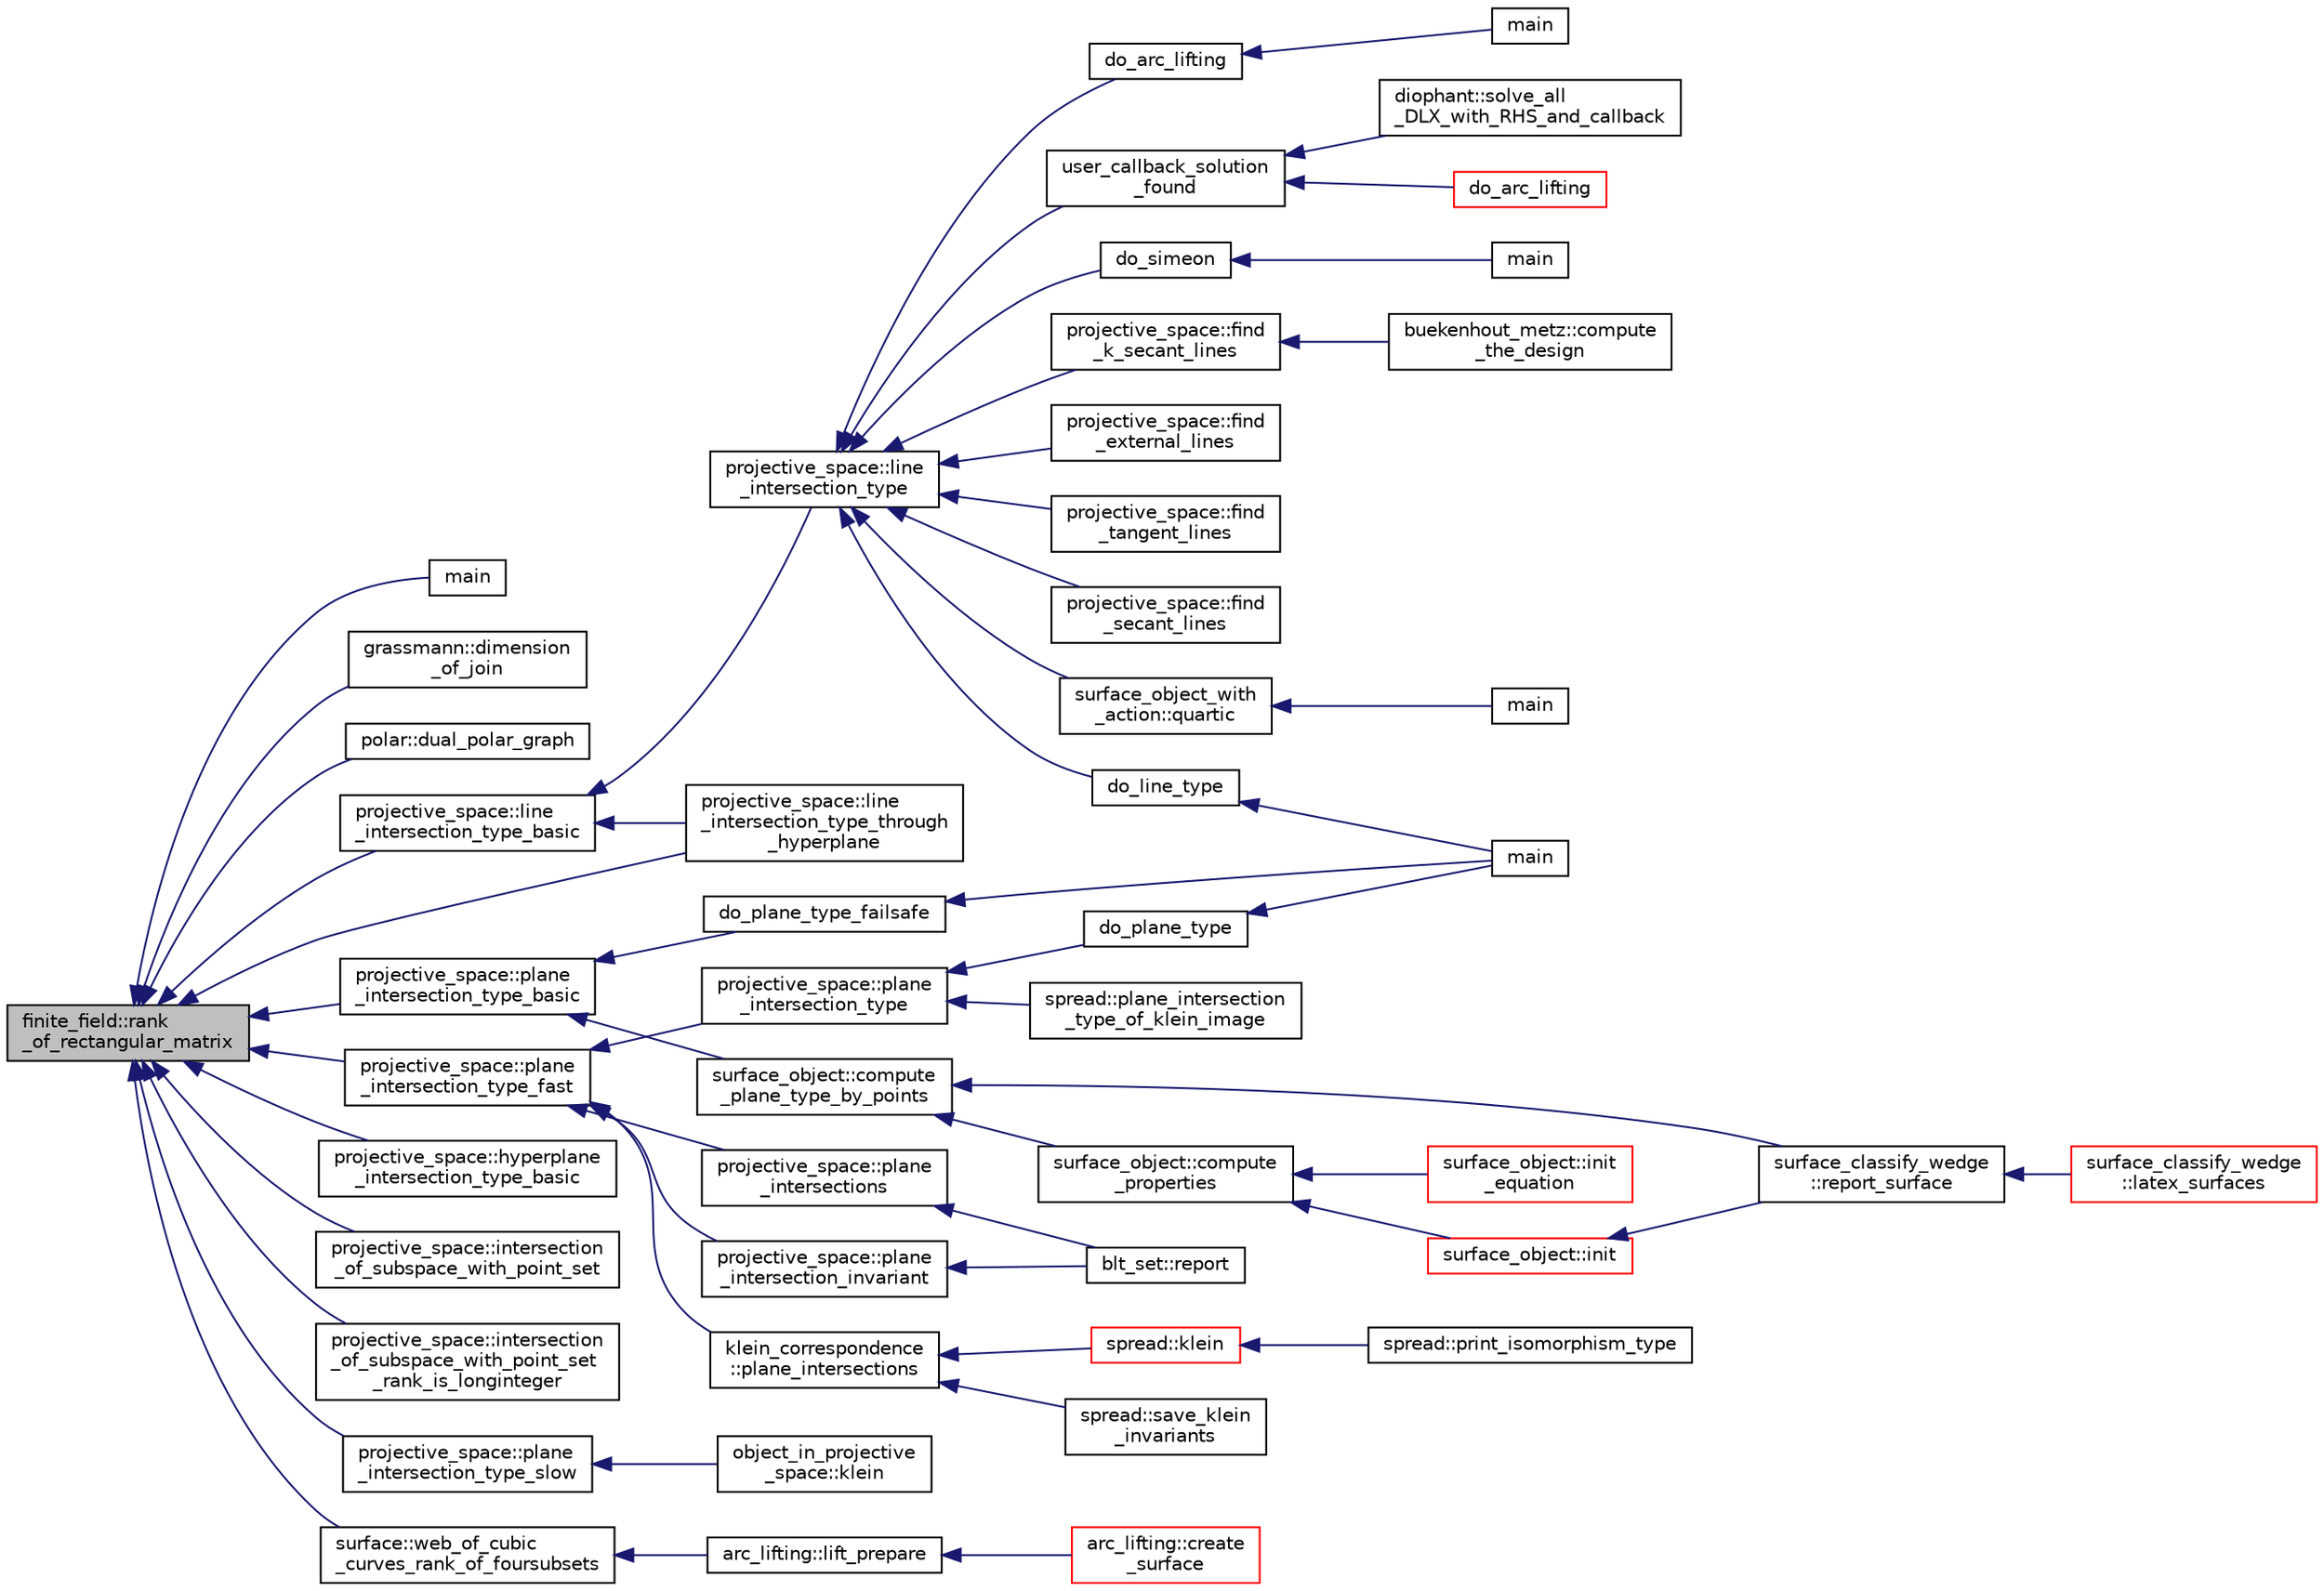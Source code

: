 digraph "finite_field::rank_of_rectangular_matrix"
{
  edge [fontname="Helvetica",fontsize="10",labelfontname="Helvetica",labelfontsize="10"];
  node [fontname="Helvetica",fontsize="10",shape=record];
  rankdir="LR";
  Node17212 [label="finite_field::rank\l_of_rectangular_matrix",height=0.2,width=0.4,color="black", fillcolor="grey75", style="filled", fontcolor="black"];
  Node17212 -> Node17213 [dir="back",color="midnightblue",fontsize="10",style="solid",fontname="Helvetica"];
  Node17213 [label="main",height=0.2,width=0.4,color="black", fillcolor="white", style="filled",URL="$dd/d33/apps_2combinatorics_2grassmann_8_c.html#a3c04138a5bfe5d72780bb7e82a18e627"];
  Node17212 -> Node17214 [dir="back",color="midnightblue",fontsize="10",style="solid",fontname="Helvetica"];
  Node17214 [label="grassmann::dimension\l_of_join",height=0.2,width=0.4,color="black", fillcolor="white", style="filled",URL="$df/d02/classgrassmann.html#a9c98ddbb06e5cd89e97c6662172bf5c8"];
  Node17212 -> Node17215 [dir="back",color="midnightblue",fontsize="10",style="solid",fontname="Helvetica"];
  Node17215 [label="polar::dual_polar_graph",height=0.2,width=0.4,color="black", fillcolor="white", style="filled",URL="$da/d1c/classpolar.html#a6e5e2b0d9d3447cac72cb82ce3d2e9e5"];
  Node17212 -> Node17216 [dir="back",color="midnightblue",fontsize="10",style="solid",fontname="Helvetica"];
  Node17216 [label="projective_space::line\l_intersection_type_basic",height=0.2,width=0.4,color="black", fillcolor="white", style="filled",URL="$d2/d17/classprojective__space.html#ad9a11792e1a91a598976cf41ebdd8bd3"];
  Node17216 -> Node17217 [dir="back",color="midnightblue",fontsize="10",style="solid",fontname="Helvetica"];
  Node17217 [label="projective_space::line\l_intersection_type",height=0.2,width=0.4,color="black", fillcolor="white", style="filled",URL="$d2/d17/classprojective__space.html#af35b6d402c45793a77b8ebc9e7c3985e"];
  Node17217 -> Node17218 [dir="back",color="midnightblue",fontsize="10",style="solid",fontname="Helvetica"];
  Node17218 [label="do_arc_lifting",height=0.2,width=0.4,color="black", fillcolor="white", style="filled",URL="$d5/d9e/arcs__orderly_8_c.html#a7367bc544c290322bdbd4545388a27a8"];
  Node17218 -> Node17219 [dir="back",color="midnightblue",fontsize="10",style="solid",fontname="Helvetica"];
  Node17219 [label="main",height=0.2,width=0.4,color="black", fillcolor="white", style="filled",URL="$d5/d9e/arcs__orderly_8_c.html#a3c04138a5bfe5d72780bb7e82a18e627"];
  Node17217 -> Node17220 [dir="back",color="midnightblue",fontsize="10",style="solid",fontname="Helvetica"];
  Node17220 [label="user_callback_solution\l_found",height=0.2,width=0.4,color="black", fillcolor="white", style="filled",URL="$d2/dd6/k__arc__lifting_8_c.html#aae70f58c3ef18694815b8f53b6ecbe05"];
  Node17220 -> Node17221 [dir="back",color="midnightblue",fontsize="10",style="solid",fontname="Helvetica"];
  Node17221 [label="do_arc_lifting",height=0.2,width=0.4,color="red", fillcolor="white", style="filled",URL="$d2/dd6/k__arc__lifting_8_c.html#a9dd2186104f15f40ba5f5d415f4c2976"];
  Node17220 -> Node17224 [dir="back",color="midnightblue",fontsize="10",style="solid",fontname="Helvetica"];
  Node17224 [label="diophant::solve_all\l_DLX_with_RHS_and_callback",height=0.2,width=0.4,color="black", fillcolor="white", style="filled",URL="$d7/d9c/classdiophant.html#acdd512e26ee214803439e24f24fd9805"];
  Node17217 -> Node17225 [dir="back",color="midnightblue",fontsize="10",style="solid",fontname="Helvetica"];
  Node17225 [label="do_simeon",height=0.2,width=0.4,color="black", fillcolor="white", style="filled",URL="$d5/d13/simeon_8_c.html#a36cf3f9cb484fa44da7a7dfcbe9385d0"];
  Node17225 -> Node17226 [dir="back",color="midnightblue",fontsize="10",style="solid",fontname="Helvetica"];
  Node17226 [label="main",height=0.2,width=0.4,color="black", fillcolor="white", style="filled",URL="$d5/d13/simeon_8_c.html#ae66f6b31b5ad750f1fe042a706a4e3d4"];
  Node17217 -> Node17227 [dir="back",color="midnightblue",fontsize="10",style="solid",fontname="Helvetica"];
  Node17227 [label="do_line_type",height=0.2,width=0.4,color="black", fillcolor="white", style="filled",URL="$d4/d67/geometry_8h.html#a56d3becea533e33d94f5f83cf2f77d56"];
  Node17227 -> Node17228 [dir="back",color="midnightblue",fontsize="10",style="solid",fontname="Helvetica"];
  Node17228 [label="main",height=0.2,width=0.4,color="black", fillcolor="white", style="filled",URL="$d0/d2f/process_8_c.html#a3c04138a5bfe5d72780bb7e82a18e627"];
  Node17217 -> Node17229 [dir="back",color="midnightblue",fontsize="10",style="solid",fontname="Helvetica"];
  Node17229 [label="projective_space::find\l_external_lines",height=0.2,width=0.4,color="black", fillcolor="white", style="filled",URL="$d2/d17/classprojective__space.html#a2adc12b7ccc61af67d59406a8cb0cb31"];
  Node17217 -> Node17230 [dir="back",color="midnightblue",fontsize="10",style="solid",fontname="Helvetica"];
  Node17230 [label="projective_space::find\l_tangent_lines",height=0.2,width=0.4,color="black", fillcolor="white", style="filled",URL="$d2/d17/classprojective__space.html#aafad8f113cd484b5af556546c9159b8d"];
  Node17217 -> Node17231 [dir="back",color="midnightblue",fontsize="10",style="solid",fontname="Helvetica"];
  Node17231 [label="projective_space::find\l_secant_lines",height=0.2,width=0.4,color="black", fillcolor="white", style="filled",URL="$d2/d17/classprojective__space.html#aeea055d57a5df64b2a2038c68f456d45"];
  Node17217 -> Node17232 [dir="back",color="midnightblue",fontsize="10",style="solid",fontname="Helvetica"];
  Node17232 [label="projective_space::find\l_k_secant_lines",height=0.2,width=0.4,color="black", fillcolor="white", style="filled",URL="$d2/d17/classprojective__space.html#afe69446156086fa463ffa93676f00f91"];
  Node17232 -> Node17233 [dir="back",color="midnightblue",fontsize="10",style="solid",fontname="Helvetica"];
  Node17233 [label="buekenhout_metz::compute\l_the_design",height=0.2,width=0.4,color="black", fillcolor="white", style="filled",URL="$d8/d98/classbuekenhout__metz.html#a4256a0fe0a3ace089014a54f2cd6cab6"];
  Node17217 -> Node17234 [dir="back",color="midnightblue",fontsize="10",style="solid",fontname="Helvetica"];
  Node17234 [label="surface_object_with\l_action::quartic",height=0.2,width=0.4,color="black", fillcolor="white", style="filled",URL="$db/d28/classsurface__object__with__action.html#a0143b698eb050332a79ed95f7d274ada"];
  Node17234 -> Node17235 [dir="back",color="midnightblue",fontsize="10",style="solid",fontname="Helvetica"];
  Node17235 [label="main",height=0.2,width=0.4,color="black", fillcolor="white", style="filled",URL="$d2/dfa/create__surface__main_8_c.html#a217dbf8b442f20279ea00b898af96f52"];
  Node17216 -> Node17236 [dir="back",color="midnightblue",fontsize="10",style="solid",fontname="Helvetica"];
  Node17236 [label="projective_space::line\l_intersection_type_through\l_hyperplane",height=0.2,width=0.4,color="black", fillcolor="white", style="filled",URL="$d2/d17/classprojective__space.html#abf3cf01a1bbb77cd0296b051d86c842a"];
  Node17212 -> Node17236 [dir="back",color="midnightblue",fontsize="10",style="solid",fontname="Helvetica"];
  Node17212 -> Node17237 [dir="back",color="midnightblue",fontsize="10",style="solid",fontname="Helvetica"];
  Node17237 [label="projective_space::plane\l_intersection_type_basic",height=0.2,width=0.4,color="black", fillcolor="white", style="filled",URL="$d2/d17/classprojective__space.html#a4aa1e4b6e6c767dbab64cc21aceafd3c"];
  Node17237 -> Node17238 [dir="back",color="midnightblue",fontsize="10",style="solid",fontname="Helvetica"];
  Node17238 [label="do_plane_type_failsafe",height=0.2,width=0.4,color="black", fillcolor="white", style="filled",URL="$d4/d67/geometry_8h.html#a794cf923c790d164c5ac454a2ea3ce66"];
  Node17238 -> Node17228 [dir="back",color="midnightblue",fontsize="10",style="solid",fontname="Helvetica"];
  Node17237 -> Node17239 [dir="back",color="midnightblue",fontsize="10",style="solid",fontname="Helvetica"];
  Node17239 [label="surface_object::compute\l_plane_type_by_points",height=0.2,width=0.4,color="black", fillcolor="white", style="filled",URL="$df/df8/classsurface__object.html#a7ad585c88d5c8278850d5f4c9281798c"];
  Node17239 -> Node17240 [dir="back",color="midnightblue",fontsize="10",style="solid",fontname="Helvetica"];
  Node17240 [label="surface_object::compute\l_properties",height=0.2,width=0.4,color="black", fillcolor="white", style="filled",URL="$df/df8/classsurface__object.html#ad6c02c3c1432f8adfe49932041ce1b20"];
  Node17240 -> Node17241 [dir="back",color="midnightblue",fontsize="10",style="solid",fontname="Helvetica"];
  Node17241 [label="surface_object::init\l_equation",height=0.2,width=0.4,color="red", fillcolor="white", style="filled",URL="$df/df8/classsurface__object.html#afd4f4d1accbf361897374bd18d571913"];
  Node17240 -> Node17246 [dir="back",color="midnightblue",fontsize="10",style="solid",fontname="Helvetica"];
  Node17246 [label="surface_object::init",height=0.2,width=0.4,color="red", fillcolor="white", style="filled",URL="$df/df8/classsurface__object.html#ae51d9ac0a3853bc07908ac48ffa6e0d2"];
  Node17246 -> Node17247 [dir="back",color="midnightblue",fontsize="10",style="solid",fontname="Helvetica"];
  Node17247 [label="surface_classify_wedge\l::report_surface",height=0.2,width=0.4,color="black", fillcolor="white", style="filled",URL="$d7/d5c/classsurface__classify__wedge.html#ad577d435c4726d0a35c10b2f8d4ed00c"];
  Node17247 -> Node17248 [dir="back",color="midnightblue",fontsize="10",style="solid",fontname="Helvetica"];
  Node17248 [label="surface_classify_wedge\l::latex_surfaces",height=0.2,width=0.4,color="red", fillcolor="white", style="filled",URL="$d7/d5c/classsurface__classify__wedge.html#a5698763ece48d6f0a605527ca62429c5"];
  Node17239 -> Node17247 [dir="back",color="midnightblue",fontsize="10",style="solid",fontname="Helvetica"];
  Node17212 -> Node17251 [dir="back",color="midnightblue",fontsize="10",style="solid",fontname="Helvetica"];
  Node17251 [label="projective_space::hyperplane\l_intersection_type_basic",height=0.2,width=0.4,color="black", fillcolor="white", style="filled",URL="$d2/d17/classprojective__space.html#ac2a88aaab23b53c01b5ca11f75356b11"];
  Node17212 -> Node17252 [dir="back",color="midnightblue",fontsize="10",style="solid",fontname="Helvetica"];
  Node17252 [label="projective_space::intersection\l_of_subspace_with_point_set",height=0.2,width=0.4,color="black", fillcolor="white", style="filled",URL="$d2/d17/classprojective__space.html#a6bc7d77bb5676fd0ff22065ed6253d8b"];
  Node17212 -> Node17253 [dir="back",color="midnightblue",fontsize="10",style="solid",fontname="Helvetica"];
  Node17253 [label="projective_space::intersection\l_of_subspace_with_point_set\l_rank_is_longinteger",height=0.2,width=0.4,color="black", fillcolor="white", style="filled",URL="$d2/d17/classprojective__space.html#afd482c5fb30b0367fe9b0463dc085282"];
  Node17212 -> Node17254 [dir="back",color="midnightblue",fontsize="10",style="solid",fontname="Helvetica"];
  Node17254 [label="projective_space::plane\l_intersection_type_slow",height=0.2,width=0.4,color="black", fillcolor="white", style="filled",URL="$d2/d17/classprojective__space.html#aaa6ad6d1120268b5abd1ac2c01150b76"];
  Node17254 -> Node17255 [dir="back",color="midnightblue",fontsize="10",style="solid",fontname="Helvetica"];
  Node17255 [label="object_in_projective\l_space::klein",height=0.2,width=0.4,color="black", fillcolor="white", style="filled",URL="$d7/d08/classobject__in__projective__space.html#a5b8beb58d83a6c274b2b8bd2c4e176c1"];
  Node17212 -> Node17256 [dir="back",color="midnightblue",fontsize="10",style="solid",fontname="Helvetica"];
  Node17256 [label="projective_space::plane\l_intersection_type_fast",height=0.2,width=0.4,color="black", fillcolor="white", style="filled",URL="$d2/d17/classprojective__space.html#ac67be7eb594ae22dc8f1e5235f341d2d"];
  Node17256 -> Node17257 [dir="back",color="midnightblue",fontsize="10",style="solid",fontname="Helvetica"];
  Node17257 [label="klein_correspondence\l::plane_intersections",height=0.2,width=0.4,color="black", fillcolor="white", style="filled",URL="$d7/d99/classklein__correspondence.html#a561aa0d3a66d19a10f9945561a5880b5"];
  Node17257 -> Node17258 [dir="back",color="midnightblue",fontsize="10",style="solid",fontname="Helvetica"];
  Node17258 [label="spread::save_klein\l_invariants",height=0.2,width=0.4,color="black", fillcolor="white", style="filled",URL="$da/dc1/classspread.html#af3b0d52e28dec3d6b495e79fcee88a29"];
  Node17257 -> Node17259 [dir="back",color="midnightblue",fontsize="10",style="solid",fontname="Helvetica"];
  Node17259 [label="spread::klein",height=0.2,width=0.4,color="red", fillcolor="white", style="filled",URL="$da/dc1/classspread.html#a5deb643e8dd301ca92d96d409e85c6aa"];
  Node17259 -> Node17260 [dir="back",color="midnightblue",fontsize="10",style="solid",fontname="Helvetica"];
  Node17260 [label="spread::print_isomorphism_type",height=0.2,width=0.4,color="black", fillcolor="white", style="filled",URL="$da/dc1/classspread.html#ac00cfa228f832076e6e5d81319828fa7"];
  Node17256 -> Node17262 [dir="back",color="midnightblue",fontsize="10",style="solid",fontname="Helvetica"];
  Node17262 [label="projective_space::plane\l_intersection_invariant",height=0.2,width=0.4,color="black", fillcolor="white", style="filled",URL="$d2/d17/classprojective__space.html#ae4ac1e0ff5c8c72ddb504b8931a43e79"];
  Node17262 -> Node17263 [dir="back",color="midnightblue",fontsize="10",style="solid",fontname="Helvetica"];
  Node17263 [label="blt_set::report",height=0.2,width=0.4,color="black", fillcolor="white", style="filled",URL="$d1/d3d/classblt__set.html#a6b19f88bd2b92ebfba7e7c362eb9065c"];
  Node17256 -> Node17264 [dir="back",color="midnightblue",fontsize="10",style="solid",fontname="Helvetica"];
  Node17264 [label="projective_space::plane\l_intersection_type",height=0.2,width=0.4,color="black", fillcolor="white", style="filled",URL="$d2/d17/classprojective__space.html#a56e1a6fec768ec2e052bf609872e229b"];
  Node17264 -> Node17265 [dir="back",color="midnightblue",fontsize="10",style="solid",fontname="Helvetica"];
  Node17265 [label="do_plane_type",height=0.2,width=0.4,color="black", fillcolor="white", style="filled",URL="$d4/d67/geometry_8h.html#a886f1d0c92a60be97721430f1b10b2ac"];
  Node17265 -> Node17228 [dir="back",color="midnightblue",fontsize="10",style="solid",fontname="Helvetica"];
  Node17264 -> Node17266 [dir="back",color="midnightblue",fontsize="10",style="solid",fontname="Helvetica"];
  Node17266 [label="spread::plane_intersection\l_type_of_klein_image",height=0.2,width=0.4,color="black", fillcolor="white", style="filled",URL="$da/dc1/classspread.html#af24965c92b11f083efef562901770e17"];
  Node17256 -> Node17267 [dir="back",color="midnightblue",fontsize="10",style="solid",fontname="Helvetica"];
  Node17267 [label="projective_space::plane\l_intersections",height=0.2,width=0.4,color="black", fillcolor="white", style="filled",URL="$d2/d17/classprojective__space.html#a22f16785983fa60d7c91051e54cd7e7b"];
  Node17267 -> Node17263 [dir="back",color="midnightblue",fontsize="10",style="solid",fontname="Helvetica"];
  Node17212 -> Node17268 [dir="back",color="midnightblue",fontsize="10",style="solid",fontname="Helvetica"];
  Node17268 [label="surface::web_of_cubic\l_curves_rank_of_foursubsets",height=0.2,width=0.4,color="black", fillcolor="white", style="filled",URL="$d5/d88/classsurface.html#a14cd0c7998a3a81a99d198b4649be108"];
  Node17268 -> Node17269 [dir="back",color="midnightblue",fontsize="10",style="solid",fontname="Helvetica"];
  Node17269 [label="arc_lifting::lift_prepare",height=0.2,width=0.4,color="black", fillcolor="white", style="filled",URL="$dc/db7/classarc__lifting.html#a5faae15fa91aadc062307cafedd52286"];
  Node17269 -> Node17270 [dir="back",color="midnightblue",fontsize="10",style="solid",fontname="Helvetica"];
  Node17270 [label="arc_lifting::create\l_surface",height=0.2,width=0.4,color="red", fillcolor="white", style="filled",URL="$dc/db7/classarc__lifting.html#a2b1fd46281de9ff3fef00fc122d39b2b"];
}
